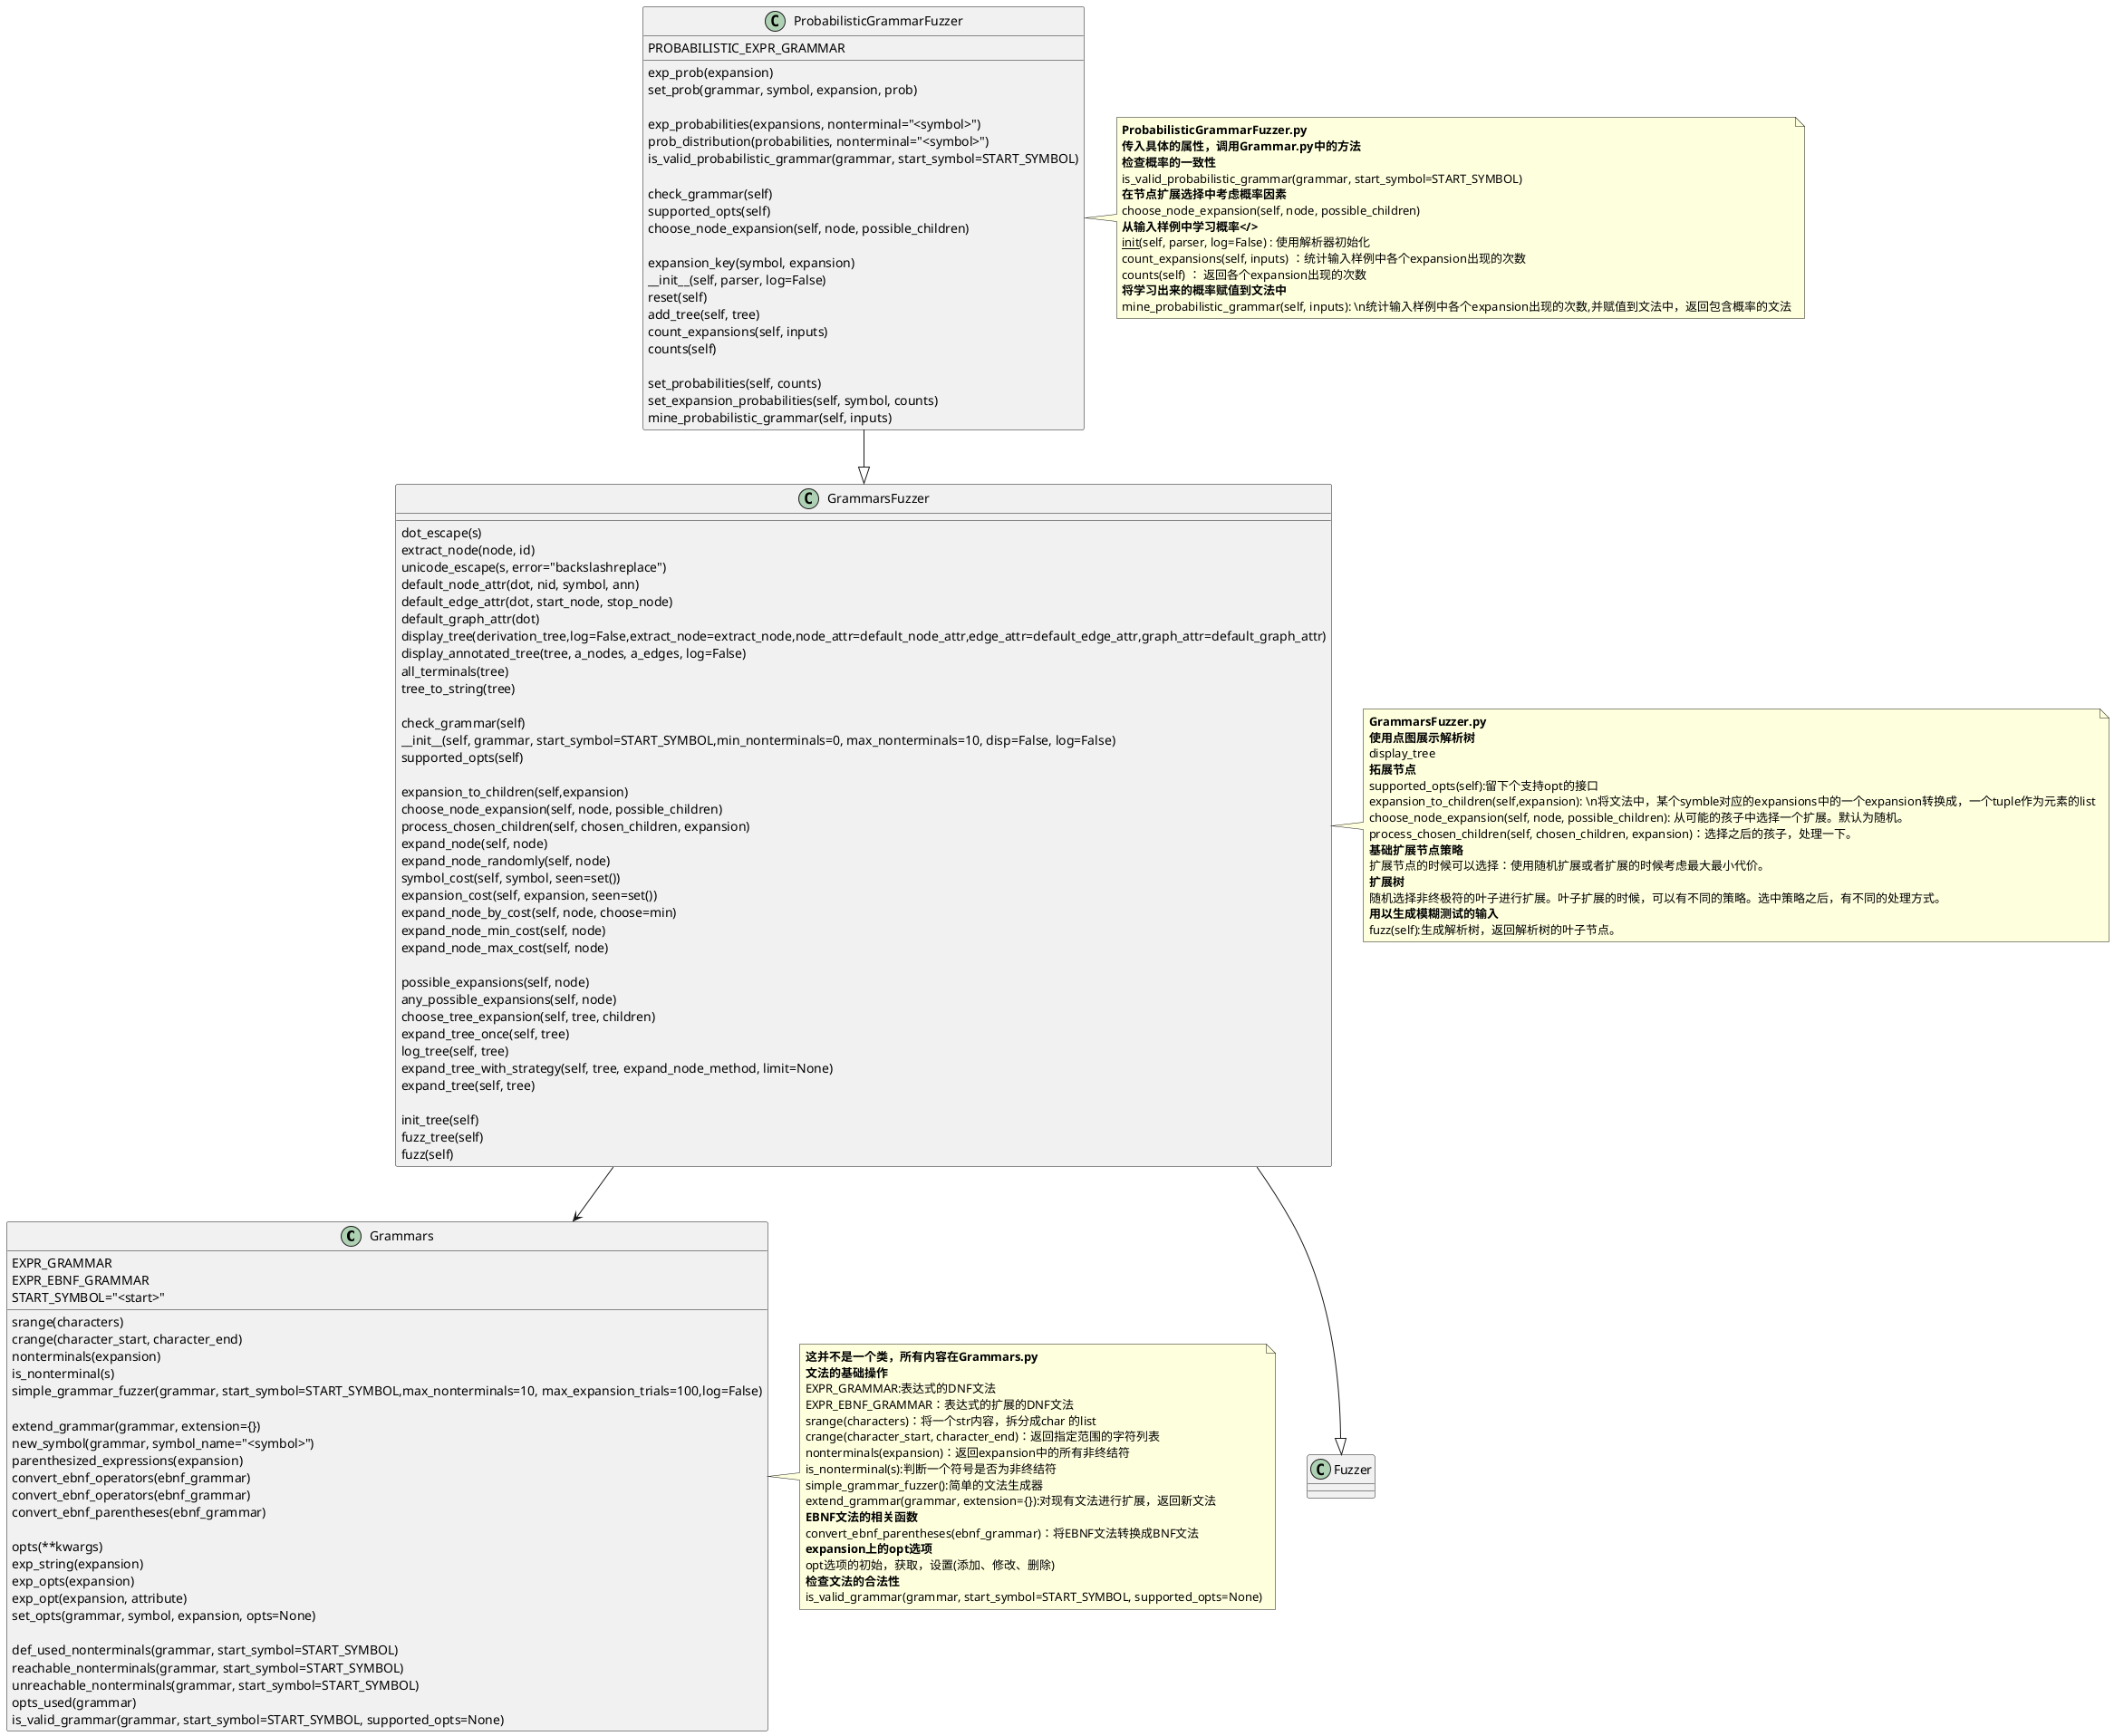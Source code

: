 @startuml probabilistic_grammar_fuzzing

' 给语法添加概率功能

' Grammars.py 函数集合
class Grammars{
    EXPR_GRAMMAR
    EXPR_EBNF_GRAMMAR
    START_SYMBOL="<start>"

    srange(characters)
    crange(character_start, character_end)
    nonterminals(expansion)
    is_nonterminal(s)
    simple_grammar_fuzzer(grammar, start_symbol=START_SYMBOL,max_nonterminals=10, max_expansion_trials=100,log=False)

    extend_grammar(grammar, extension={})
    new_symbol(grammar, symbol_name="<symbol>")
    parenthesized_expressions(expansion)
    convert_ebnf_operators(ebnf_grammar)
    convert_ebnf_operators(ebnf_grammar)
    convert_ebnf_parentheses(ebnf_grammar)

    opts(**kwargs)
    exp_string(expansion)
    exp_opts(expansion)
    exp_opt(expansion, attribute)
    set_opts(grammar, symbol, expansion, opts=None)

    def_used_nonterminals(grammar, start_symbol=START_SYMBOL)
    reachable_nonterminals(grammar, start_symbol=START_SYMBOL)
    unreachable_nonterminals(grammar, start_symbol=START_SYMBOL)
    opts_used(grammar)
    is_valid_grammar(grammar, start_symbol=START_SYMBOL, supported_opts=None)
}
note right of Grammars
<b>这并不是一个类，所有内容在Grammars.py</b>
<b>文法的基础操作</b>
EXPR_GRAMMAR:表达式的DNF文法
EXPR_EBNF_GRAMMAR：表达式的扩展的DNF文法
srange(characters)：将一个str内容，拆分成char 的list
crange(character_start, character_end)：返回指定范围的字符列表
nonterminals(expansion)：返回expansion中的所有非终结符
is_nonterminal(s):判断一个符号是否为非终结符
simple_grammar_fuzzer():简单的文法生成器
extend_grammar(grammar, extension={}):对现有文法进行扩展，返回新文法
<b>EBNF文法的相关函数</b>
convert_ebnf_parentheses(ebnf_grammar)：将EBNF文法转换成BNF文法
<b>expansion上的opt选项</b>
opt选项的初始，获取，设置(添加、修改、删除)
<b>检查文法的合法性</b>
is_valid_grammar(grammar, start_symbol=START_SYMBOL, supported_opts=None)
end note


' GrammarsFuzzer类
class GrammarsFuzzer{
    dot_escape(s)
    extract_node(node, id)
    unicode_escape(s, error="backslashreplace")
    default_node_attr(dot, nid, symbol, ann)
    default_edge_attr(dot, start_node, stop_node)
    default_graph_attr(dot)
    display_tree(derivation_tree,log=False,extract_node=extract_node,node_attr=default_node_attr,edge_attr=default_edge_attr,graph_attr=default_graph_attr)
    display_annotated_tree(tree, a_nodes, a_edges, log=False)
    all_terminals(tree)
    tree_to_string(tree)

    check_grammar(self)
    __init__(self, grammar, start_symbol=START_SYMBOL,min_nonterminals=0, max_nonterminals=10, disp=False, log=False)
    supported_opts(self)

    expansion_to_children(self,expansion)
    choose_node_expansion(self, node, possible_children)
    process_chosen_children(self, chosen_children, expansion)
    expand_node(self, node)
    expand_node_randomly(self, node)
    symbol_cost(self, symbol, seen=set())
    expansion_cost(self, expansion, seen=set())
    expand_node_by_cost(self, node, choose=min)
    expand_node_min_cost(self, node)
    expand_node_max_cost(self, node)

    possible_expansions(self, node)
    any_possible_expansions(self, node)
    choose_tree_expansion(self, tree, children)
    expand_tree_once(self, tree)
    log_tree(self, tree)
    expand_tree_with_strategy(self, tree, expand_node_method, limit=None)
    expand_tree(self, tree)

    init_tree(self)
    fuzz_tree(self)
    fuzz(self)
}
note right of GrammarsFuzzer
<b>GrammarsFuzzer.py</b>
<b>使用点图展示解析树</b>
display_tree
<b>拓展节点</b>
supported_opts(self):留下个支持opt的接口
expansion_to_children(self,expansion): \n将文法中，某个symble对应的expansions中的一个expansion转换成，一个tuple作为元素的list
choose_node_expansion(self, node, possible_children): 从可能的孩子中选择一个扩展。默认为随机。
process_chosen_children(self, chosen_children, expansion)：选择之后的孩子，处理一下。
<b>基础扩展节点策略</b>
扩展节点的时候可以选择：使用随机扩展或者扩展的时候考虑最大最小代价。
<b>扩展树</b>
随机选择非终极符的叶子进行扩展。叶子扩展的时候，可以有不同的策略。选中策略之后，有不同的处理方式。
<b>用以生成模糊测试的输入</b>
fuzz(self):生成解析树，返回解析树的叶子节点。
end note


class ProbabilisticGrammarFuzzer{
    PROBABILISTIC_EXPR_GRAMMAR

    exp_prob(expansion)
    set_prob(grammar, symbol, expansion, prob)

    exp_probabilities(expansions, nonterminal="<symbol>")
    prob_distribution(probabilities, nonterminal="<symbol>")
    is_valid_probabilistic_grammar(grammar, start_symbol=START_SYMBOL)

    check_grammar(self)
    supported_opts(self)
    choose_node_expansion(self, node, possible_children)

    expansion_key(symbol, expansion)
    __init__(self, parser, log=False)
    reset(self)
    add_tree(self, tree)
    count_expansions(self, inputs)
    counts(self)

    set_probabilities(self, counts)
    set_expansion_probabilities(self, symbol, counts)
    mine_probabilistic_grammar(self, inputs)
}
note right of ProbabilisticGrammarFuzzer
<b>ProbabilisticGrammarFuzzer.py</b>
<b>传入具体的属性，调用Grammar.py中的方法</b>
<b>检查概率的一致性</b>
is_valid_probabilistic_grammar(grammar, start_symbol=START_SYMBOL)
<b>在节点扩展选择中考虑概率因素</b>
choose_node_expansion(self, node, possible_children)
<b>从输入样例中学习概率</>
__init__(self, parser, log=False) : 使用解析器初始化
count_expansions(self, inputs) ：统计输入样例中各个expansion出现的次数
counts(self) ： 返回各个expansion出现的次数
<b>将学习出来的概率赋值到文法中</b>
mine_probabilistic_grammar(self, inputs): \n统计输入样例中各个expansion出现的次数,并赋值到文法中，返回包含概率的文法
end note

GrammarsFuzzer --> Grammars
GrammarsFuzzer --|> Fuzzer
ProbabilisticGrammarFuzzer --|> GrammarsFuzzer

@enduml